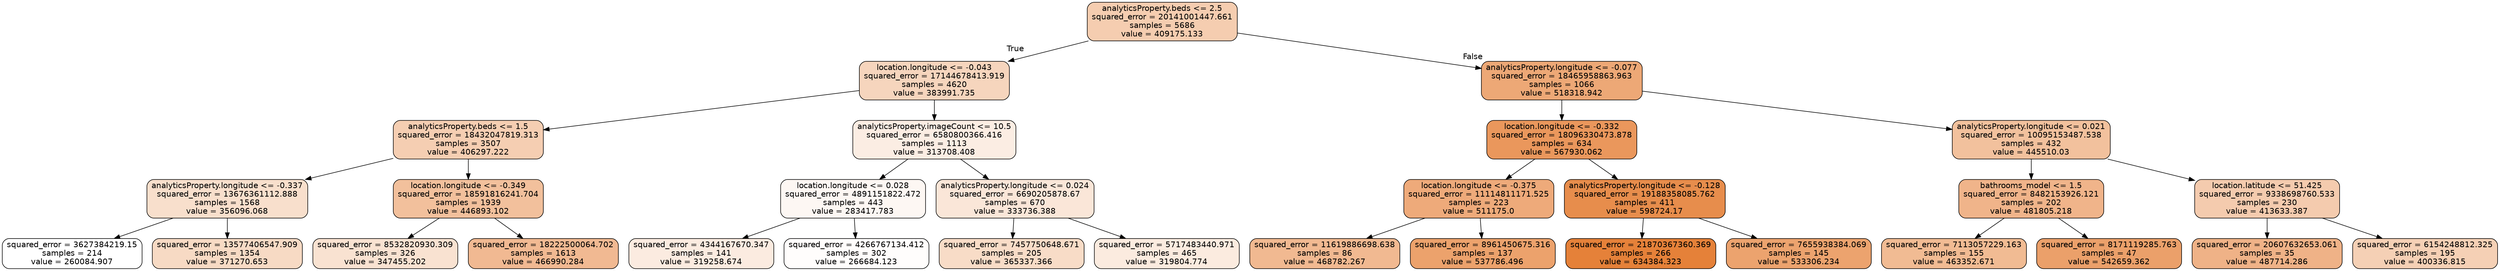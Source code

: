digraph Tree {
node [shape=box, style="filled, rounded", color="black", fontname="helvetica"] ;
edge [fontname="helvetica"] ;
0 [label="analyticsProperty.beds <= 2.5\nsquared_error = 20141001447.661\nsamples = 5686\nvalue = 409175.133", fillcolor="#f5cdb0"] ;
1 [label="location.longitude <= -0.043\nsquared_error = 17144678413.919\nsamples = 4620\nvalue = 383991.735", fillcolor="#f6d5bd"] ;
0 -> 1 [labeldistance=2.5, labelangle=45, headlabel="True"] ;
2 [label="analyticsProperty.beds <= 1.5\nsquared_error = 18432047819.313\nsamples = 3507\nvalue = 406297.222", fillcolor="#f5ceb2"] ;
1 -> 2 ;
3 [label="analyticsProperty.longitude <= -0.337\nsquared_error = 13676361112.888\nsamples = 1568\nvalue = 356096.068", fillcolor="#f8dfcc"] ;
2 -> 3 ;
4 [label="squared_error = 3627384219.15\nsamples = 214\nvalue = 260084.907", fillcolor="#ffffff"] ;
3 -> 4 ;
5 [label="squared_error = 13577406547.909\nsamples = 1354\nvalue = 371270.653", fillcolor="#f7dac4"] ;
3 -> 5 ;
6 [label="location.longitude <= -0.349\nsquared_error = 18591816241.704\nsamples = 1939\nvalue = 446893.102", fillcolor="#f2c09c"] ;
2 -> 6 ;
7 [label="squared_error = 8532820930.309\nsamples = 326\nvalue = 347455.202", fillcolor="#f9e2d1"] ;
6 -> 7 ;
8 [label="squared_error = 18222500064.702\nsamples = 1613\nvalue = 466990.284", fillcolor="#f1b992"] ;
6 -> 8 ;
9 [label="analyticsProperty.imageCount <= 10.5\nsquared_error = 6580800366.416\nsamples = 1113\nvalue = 313708.408", fillcolor="#fbede3"] ;
1 -> 9 ;
10 [label="location.longitude <= 0.028\nsquared_error = 4891151822.472\nsamples = 443\nvalue = 283417.783", fillcolor="#fdf7f3"] ;
9 -> 10 ;
11 [label="squared_error = 4344167670.347\nsamples = 141\nvalue = 319258.674", fillcolor="#fbebe0"] ;
10 -> 11 ;
12 [label="squared_error = 4266767134.412\nsamples = 302\nvalue = 266684.123", fillcolor="#fffdfc"] ;
10 -> 12 ;
13 [label="analyticsProperty.longitude <= 0.024\nsquared_error = 6690205878.67\nsamples = 670\nvalue = 333736.388", fillcolor="#fae6d8"] ;
9 -> 13 ;
14 [label="squared_error = 7457750648.671\nsamples = 205\nvalue = 365337.366", fillcolor="#f8dcc7"] ;
13 -> 14 ;
15 [label="squared_error = 5717483440.971\nsamples = 465\nvalue = 319804.774", fillcolor="#fbebdf"] ;
13 -> 15 ;
16 [label="analyticsProperty.longitude <= -0.077\nsquared_error = 18465958863.963\nsamples = 1066\nvalue = 518318.942", fillcolor="#eda876"] ;
0 -> 16 [labeldistance=2.5, labelangle=-45, headlabel="False"] ;
17 [label="location.longitude <= -0.332\nsquared_error = 18096330473.878\nsamples = 634\nvalue = 567930.062", fillcolor="#ea975c"] ;
16 -> 17 ;
18 [label="location.longitude <= -0.375\nsquared_error = 11114811171.525\nsamples = 223\nvalue = 511175.0", fillcolor="#eeaa7a"] ;
17 -> 18 ;
19 [label="squared_error = 11619886698.638\nsamples = 86\nvalue = 468782.267", fillcolor="#f1b991"] ;
18 -> 19 ;
20 [label="squared_error = 8961450675.316\nsamples = 137\nvalue = 537786.496", fillcolor="#eca26c"] ;
18 -> 20 ;
21 [label="analyticsProperty.longitude <= -0.128\nsquared_error = 19188358085.762\nsamples = 411\nvalue = 598724.17", fillcolor="#e78d4c"] ;
17 -> 21 ;
22 [label="squared_error = 21870367360.369\nsamples = 266\nvalue = 634384.323", fillcolor="#e58139"] ;
21 -> 22 ;
23 [label="squared_error = 7655938384.069\nsamples = 145\nvalue = 533306.234", fillcolor="#eca36e"] ;
21 -> 23 ;
24 [label="analyticsProperty.longitude <= 0.021\nsquared_error = 10095153487.538\nsamples = 432\nvalue = 445510.03", fillcolor="#f2c19d"] ;
16 -> 24 ;
25 [label="bathrooms_model <= 1.5\nsquared_error = 8482153926.121\nsamples = 202\nvalue = 481805.218", fillcolor="#f0b48a"] ;
24 -> 25 ;
26 [label="squared_error = 7113057229.163\nsamples = 155\nvalue = 463352.671", fillcolor="#f1bb93"] ;
25 -> 26 ;
27 [label="squared_error = 8171119285.763\nsamples = 47\nvalue = 542659.362", fillcolor="#eba06a"] ;
25 -> 27 ;
28 [label="location.latitude <= 51.425\nsquared_error = 9338698760.533\nsamples = 230\nvalue = 413633.387", fillcolor="#f4cbae"] ;
24 -> 28 ;
29 [label="squared_error = 20607632653.061\nsamples = 35\nvalue = 487714.286", fillcolor="#efb287"] ;
28 -> 29 ;
30 [label="squared_error = 6154248812.325\nsamples = 195\nvalue = 400336.815", fillcolor="#f5d0b5"] ;
28 -> 30 ;
}